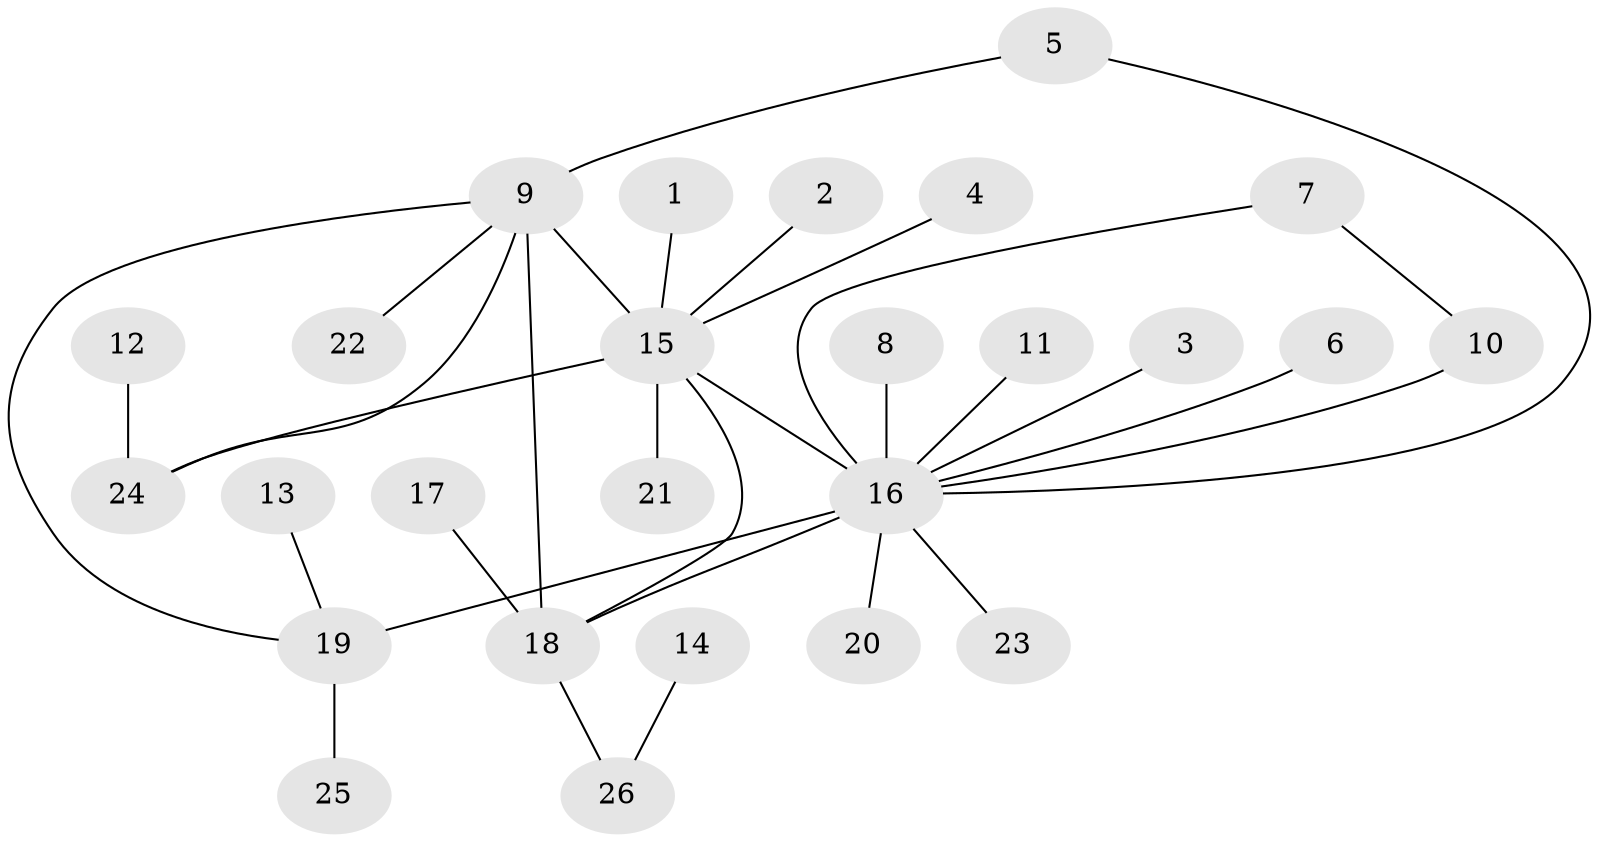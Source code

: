 // original degree distribution, {8: 0.038461538461538464, 11: 0.019230769230769232, 1: 0.4423076923076923, 4: 0.09615384615384616, 3: 0.1346153846153846, 9: 0.019230769230769232, 5: 0.019230769230769232, 2: 0.21153846153846154, 7: 0.019230769230769232}
// Generated by graph-tools (version 1.1) at 2025/49/03/09/25 03:49:54]
// undirected, 26 vertices, 31 edges
graph export_dot {
graph [start="1"]
  node [color=gray90,style=filled];
  1;
  2;
  3;
  4;
  5;
  6;
  7;
  8;
  9;
  10;
  11;
  12;
  13;
  14;
  15;
  16;
  17;
  18;
  19;
  20;
  21;
  22;
  23;
  24;
  25;
  26;
  1 -- 15 [weight=1.0];
  2 -- 15 [weight=1.0];
  3 -- 16 [weight=1.0];
  4 -- 15 [weight=1.0];
  5 -- 9 [weight=1.0];
  5 -- 16 [weight=1.0];
  6 -- 16 [weight=1.0];
  7 -- 10 [weight=1.0];
  7 -- 16 [weight=1.0];
  8 -- 16 [weight=1.0];
  9 -- 15 [weight=2.0];
  9 -- 18 [weight=3.0];
  9 -- 19 [weight=1.0];
  9 -- 22 [weight=1.0];
  9 -- 24 [weight=1.0];
  10 -- 16 [weight=1.0];
  11 -- 16 [weight=1.0];
  12 -- 24 [weight=1.0];
  13 -- 19 [weight=1.0];
  14 -- 26 [weight=1.0];
  15 -- 16 [weight=2.0];
  15 -- 18 [weight=1.0];
  15 -- 21 [weight=1.0];
  15 -- 24 [weight=1.0];
  16 -- 18 [weight=2.0];
  16 -- 19 [weight=2.0];
  16 -- 20 [weight=1.0];
  16 -- 23 [weight=1.0];
  17 -- 18 [weight=1.0];
  18 -- 26 [weight=1.0];
  19 -- 25 [weight=1.0];
}
